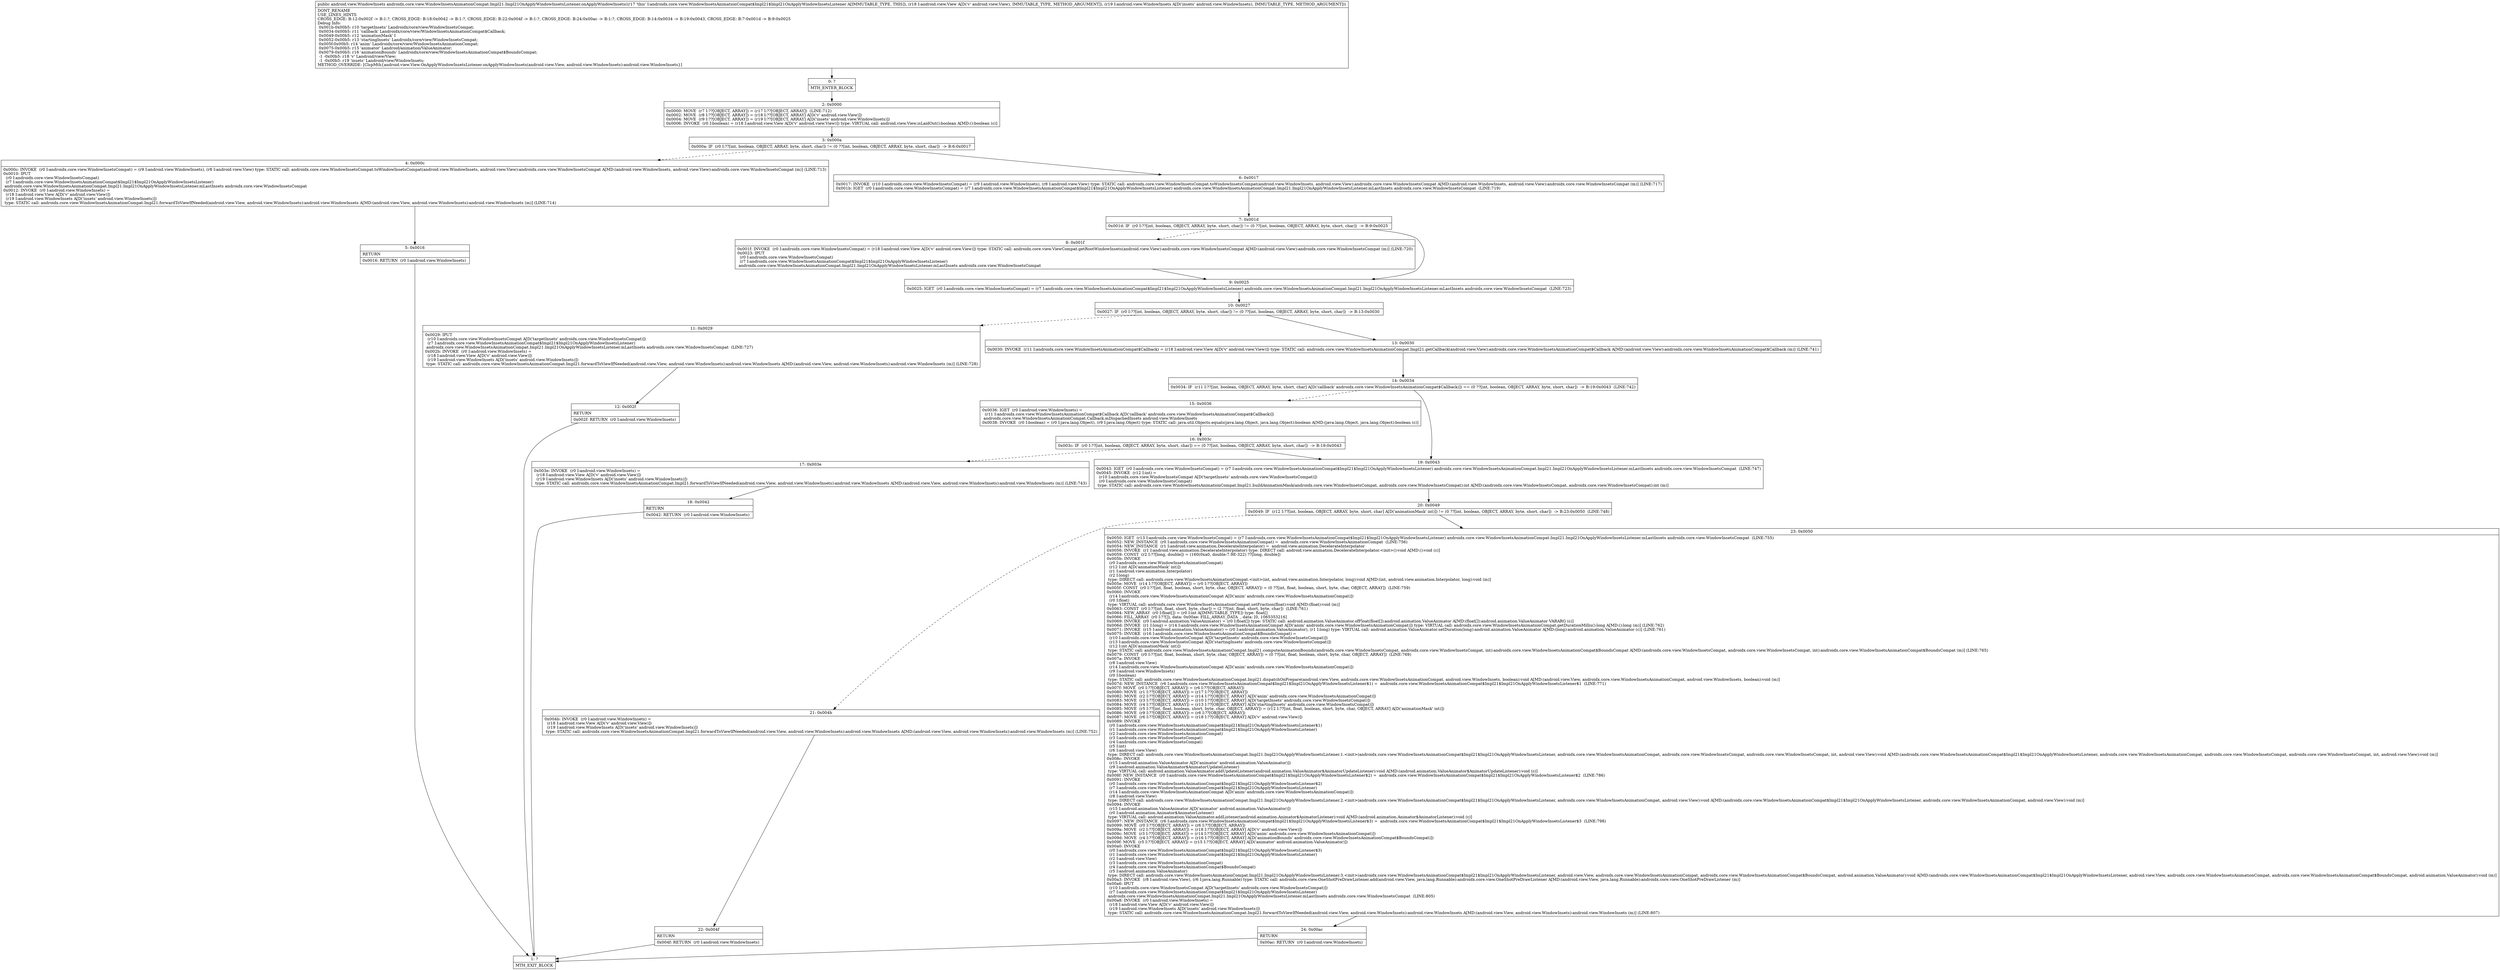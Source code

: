 digraph "CFG forandroidx.core.view.WindowInsetsAnimationCompat.Impl21.Impl21OnApplyWindowInsetsListener.onApplyWindowInsets(Landroid\/view\/View;Landroid\/view\/WindowInsets;)Landroid\/view\/WindowInsets;" {
Node_0 [shape=record,label="{0\:\ ?|MTH_ENTER_BLOCK\l}"];
Node_2 [shape=record,label="{2\:\ 0x0000|0x0000: MOVE  (r7 I:??[OBJECT, ARRAY]) = (r17 I:??[OBJECT, ARRAY])  (LINE:712)\l0x0002: MOVE  (r8 I:??[OBJECT, ARRAY]) = (r18 I:??[OBJECT, ARRAY] A[D('v' android.view.View)]) \l0x0004: MOVE  (r9 I:??[OBJECT, ARRAY]) = (r19 I:??[OBJECT, ARRAY] A[D('insets' android.view.WindowInsets)]) \l0x0006: INVOKE  (r0 I:boolean) = (r18 I:android.view.View A[D('v' android.view.View)]) type: VIRTUAL call: android.view.View.isLaidOut():boolean A[MD:():boolean (c)]\l}"];
Node_3 [shape=record,label="{3\:\ 0x000a|0x000a: IF  (r0 I:??[int, boolean, OBJECT, ARRAY, byte, short, char]) != (0 ??[int, boolean, OBJECT, ARRAY, byte, short, char])  \-\> B:6:0x0017 \l}"];
Node_4 [shape=record,label="{4\:\ 0x000c|0x000c: INVOKE  (r0 I:androidx.core.view.WindowInsetsCompat) = (r9 I:android.view.WindowInsets), (r8 I:android.view.View) type: STATIC call: androidx.core.view.WindowInsetsCompat.toWindowInsetsCompat(android.view.WindowInsets, android.view.View):androidx.core.view.WindowInsetsCompat A[MD:(android.view.WindowInsets, android.view.View):androidx.core.view.WindowInsetsCompat (m)] (LINE:713)\l0x0010: IPUT  \l  (r0 I:androidx.core.view.WindowInsetsCompat)\l  (r7 I:androidx.core.view.WindowInsetsAnimationCompat$Impl21$Impl21OnApplyWindowInsetsListener)\l androidx.core.view.WindowInsetsAnimationCompat.Impl21.Impl21OnApplyWindowInsetsListener.mLastInsets androidx.core.view.WindowInsetsCompat \l0x0012: INVOKE  (r0 I:android.view.WindowInsets) = \l  (r18 I:android.view.View A[D('v' android.view.View)])\l  (r19 I:android.view.WindowInsets A[D('insets' android.view.WindowInsets)])\l type: STATIC call: androidx.core.view.WindowInsetsAnimationCompat.Impl21.forwardToViewIfNeeded(android.view.View, android.view.WindowInsets):android.view.WindowInsets A[MD:(android.view.View, android.view.WindowInsets):android.view.WindowInsets (m)] (LINE:714)\l}"];
Node_5 [shape=record,label="{5\:\ 0x0016|RETURN\l|0x0016: RETURN  (r0 I:android.view.WindowInsets) \l}"];
Node_1 [shape=record,label="{1\:\ ?|MTH_EXIT_BLOCK\l}"];
Node_6 [shape=record,label="{6\:\ 0x0017|0x0017: INVOKE  (r10 I:androidx.core.view.WindowInsetsCompat) = (r9 I:android.view.WindowInsets), (r8 I:android.view.View) type: STATIC call: androidx.core.view.WindowInsetsCompat.toWindowInsetsCompat(android.view.WindowInsets, android.view.View):androidx.core.view.WindowInsetsCompat A[MD:(android.view.WindowInsets, android.view.View):androidx.core.view.WindowInsetsCompat (m)] (LINE:717)\l0x001b: IGET  (r0 I:androidx.core.view.WindowInsetsCompat) = (r7 I:androidx.core.view.WindowInsetsAnimationCompat$Impl21$Impl21OnApplyWindowInsetsListener) androidx.core.view.WindowInsetsAnimationCompat.Impl21.Impl21OnApplyWindowInsetsListener.mLastInsets androidx.core.view.WindowInsetsCompat  (LINE:719)\l}"];
Node_7 [shape=record,label="{7\:\ 0x001d|0x001d: IF  (r0 I:??[int, boolean, OBJECT, ARRAY, byte, short, char]) != (0 ??[int, boolean, OBJECT, ARRAY, byte, short, char])  \-\> B:9:0x0025 \l}"];
Node_8 [shape=record,label="{8\:\ 0x001f|0x001f: INVOKE  (r0 I:androidx.core.view.WindowInsetsCompat) = (r18 I:android.view.View A[D('v' android.view.View)]) type: STATIC call: androidx.core.view.ViewCompat.getRootWindowInsets(android.view.View):androidx.core.view.WindowInsetsCompat A[MD:(android.view.View):androidx.core.view.WindowInsetsCompat (m)] (LINE:720)\l0x0023: IPUT  \l  (r0 I:androidx.core.view.WindowInsetsCompat)\l  (r7 I:androidx.core.view.WindowInsetsAnimationCompat$Impl21$Impl21OnApplyWindowInsetsListener)\l androidx.core.view.WindowInsetsAnimationCompat.Impl21.Impl21OnApplyWindowInsetsListener.mLastInsets androidx.core.view.WindowInsetsCompat \l}"];
Node_9 [shape=record,label="{9\:\ 0x0025|0x0025: IGET  (r0 I:androidx.core.view.WindowInsetsCompat) = (r7 I:androidx.core.view.WindowInsetsAnimationCompat$Impl21$Impl21OnApplyWindowInsetsListener) androidx.core.view.WindowInsetsAnimationCompat.Impl21.Impl21OnApplyWindowInsetsListener.mLastInsets androidx.core.view.WindowInsetsCompat  (LINE:723)\l}"];
Node_10 [shape=record,label="{10\:\ 0x0027|0x0027: IF  (r0 I:??[int, boolean, OBJECT, ARRAY, byte, short, char]) != (0 ??[int, boolean, OBJECT, ARRAY, byte, short, char])  \-\> B:13:0x0030 \l}"];
Node_11 [shape=record,label="{11\:\ 0x0029|0x0029: IPUT  \l  (r10 I:androidx.core.view.WindowInsetsCompat A[D('targetInsets' androidx.core.view.WindowInsetsCompat)])\l  (r7 I:androidx.core.view.WindowInsetsAnimationCompat$Impl21$Impl21OnApplyWindowInsetsListener)\l androidx.core.view.WindowInsetsAnimationCompat.Impl21.Impl21OnApplyWindowInsetsListener.mLastInsets androidx.core.view.WindowInsetsCompat  (LINE:727)\l0x002b: INVOKE  (r0 I:android.view.WindowInsets) = \l  (r18 I:android.view.View A[D('v' android.view.View)])\l  (r19 I:android.view.WindowInsets A[D('insets' android.view.WindowInsets)])\l type: STATIC call: androidx.core.view.WindowInsetsAnimationCompat.Impl21.forwardToViewIfNeeded(android.view.View, android.view.WindowInsets):android.view.WindowInsets A[MD:(android.view.View, android.view.WindowInsets):android.view.WindowInsets (m)] (LINE:728)\l}"];
Node_12 [shape=record,label="{12\:\ 0x002f|RETURN\l|0x002f: RETURN  (r0 I:android.view.WindowInsets) \l}"];
Node_13 [shape=record,label="{13\:\ 0x0030|0x0030: INVOKE  (r11 I:androidx.core.view.WindowInsetsAnimationCompat$Callback) = (r18 I:android.view.View A[D('v' android.view.View)]) type: STATIC call: androidx.core.view.WindowInsetsAnimationCompat.Impl21.getCallback(android.view.View):androidx.core.view.WindowInsetsAnimationCompat$Callback A[MD:(android.view.View):androidx.core.view.WindowInsetsAnimationCompat$Callback (m)] (LINE:741)\l}"];
Node_14 [shape=record,label="{14\:\ 0x0034|0x0034: IF  (r11 I:??[int, boolean, OBJECT, ARRAY, byte, short, char] A[D('callback' androidx.core.view.WindowInsetsAnimationCompat$Callback)]) == (0 ??[int, boolean, OBJECT, ARRAY, byte, short, char])  \-\> B:19:0x0043  (LINE:742)\l}"];
Node_15 [shape=record,label="{15\:\ 0x0036|0x0036: IGET  (r0 I:android.view.WindowInsets) = \l  (r11 I:androidx.core.view.WindowInsetsAnimationCompat$Callback A[D('callback' androidx.core.view.WindowInsetsAnimationCompat$Callback)])\l androidx.core.view.WindowInsetsAnimationCompat.Callback.mDispachedInsets android.view.WindowInsets \l0x0038: INVOKE  (r0 I:boolean) = (r0 I:java.lang.Object), (r9 I:java.lang.Object) type: STATIC call: java.util.Objects.equals(java.lang.Object, java.lang.Object):boolean A[MD:(java.lang.Object, java.lang.Object):boolean (c)]\l}"];
Node_16 [shape=record,label="{16\:\ 0x003c|0x003c: IF  (r0 I:??[int, boolean, OBJECT, ARRAY, byte, short, char]) == (0 ??[int, boolean, OBJECT, ARRAY, byte, short, char])  \-\> B:19:0x0043 \l}"];
Node_17 [shape=record,label="{17\:\ 0x003e|0x003e: INVOKE  (r0 I:android.view.WindowInsets) = \l  (r18 I:android.view.View A[D('v' android.view.View)])\l  (r19 I:android.view.WindowInsets A[D('insets' android.view.WindowInsets)])\l type: STATIC call: androidx.core.view.WindowInsetsAnimationCompat.Impl21.forwardToViewIfNeeded(android.view.View, android.view.WindowInsets):android.view.WindowInsets A[MD:(android.view.View, android.view.WindowInsets):android.view.WindowInsets (m)] (LINE:743)\l}"];
Node_18 [shape=record,label="{18\:\ 0x0042|RETURN\l|0x0042: RETURN  (r0 I:android.view.WindowInsets) \l}"];
Node_19 [shape=record,label="{19\:\ 0x0043|0x0043: IGET  (r0 I:androidx.core.view.WindowInsetsCompat) = (r7 I:androidx.core.view.WindowInsetsAnimationCompat$Impl21$Impl21OnApplyWindowInsetsListener) androidx.core.view.WindowInsetsAnimationCompat.Impl21.Impl21OnApplyWindowInsetsListener.mLastInsets androidx.core.view.WindowInsetsCompat  (LINE:747)\l0x0045: INVOKE  (r12 I:int) = \l  (r10 I:androidx.core.view.WindowInsetsCompat A[D('targetInsets' androidx.core.view.WindowInsetsCompat)])\l  (r0 I:androidx.core.view.WindowInsetsCompat)\l type: STATIC call: androidx.core.view.WindowInsetsAnimationCompat.Impl21.buildAnimationMask(androidx.core.view.WindowInsetsCompat, androidx.core.view.WindowInsetsCompat):int A[MD:(androidx.core.view.WindowInsetsCompat, androidx.core.view.WindowInsetsCompat):int (m)]\l}"];
Node_20 [shape=record,label="{20\:\ 0x0049|0x0049: IF  (r12 I:??[int, boolean, OBJECT, ARRAY, byte, short, char] A[D('animationMask' int)]) != (0 ??[int, boolean, OBJECT, ARRAY, byte, short, char])  \-\> B:23:0x0050  (LINE:748)\l}"];
Node_21 [shape=record,label="{21\:\ 0x004b|0x004b: INVOKE  (r0 I:android.view.WindowInsets) = \l  (r18 I:android.view.View A[D('v' android.view.View)])\l  (r19 I:android.view.WindowInsets A[D('insets' android.view.WindowInsets)])\l type: STATIC call: androidx.core.view.WindowInsetsAnimationCompat.Impl21.forwardToViewIfNeeded(android.view.View, android.view.WindowInsets):android.view.WindowInsets A[MD:(android.view.View, android.view.WindowInsets):android.view.WindowInsets (m)] (LINE:752)\l}"];
Node_22 [shape=record,label="{22\:\ 0x004f|RETURN\l|0x004f: RETURN  (r0 I:android.view.WindowInsets) \l}"];
Node_23 [shape=record,label="{23\:\ 0x0050|0x0050: IGET  (r13 I:androidx.core.view.WindowInsetsCompat) = (r7 I:androidx.core.view.WindowInsetsAnimationCompat$Impl21$Impl21OnApplyWindowInsetsListener) androidx.core.view.WindowInsetsAnimationCompat.Impl21.Impl21OnApplyWindowInsetsListener.mLastInsets androidx.core.view.WindowInsetsCompat  (LINE:755)\l0x0052: NEW_INSTANCE  (r0 I:androidx.core.view.WindowInsetsAnimationCompat) =  androidx.core.view.WindowInsetsAnimationCompat  (LINE:756)\l0x0054: NEW_INSTANCE  (r1 I:android.view.animation.DecelerateInterpolator) =  android.view.animation.DecelerateInterpolator \l0x0056: INVOKE  (r1 I:android.view.animation.DecelerateInterpolator) type: DIRECT call: android.view.animation.DecelerateInterpolator.\<init\>():void A[MD:():void (c)]\l0x0059: CONST  (r2 I:??[long, double]) = (160(0xa0, double:7.9E\-322) ??[long, double]) \l0x005b: INVOKE  \l  (r0 I:androidx.core.view.WindowInsetsAnimationCompat)\l  (r12 I:int A[D('animationMask' int)])\l  (r1 I:android.view.animation.Interpolator)\l  (r2 I:long)\l type: DIRECT call: androidx.core.view.WindowInsetsAnimationCompat.\<init\>(int, android.view.animation.Interpolator, long):void A[MD:(int, android.view.animation.Interpolator, long):void (m)]\l0x005e: MOVE  (r14 I:??[OBJECT, ARRAY]) = (r0 I:??[OBJECT, ARRAY]) \l0x005f: CONST  (r0 I:??[int, float, boolean, short, byte, char, OBJECT, ARRAY]) = (0 ??[int, float, boolean, short, byte, char, OBJECT, ARRAY])  (LINE:759)\l0x0060: INVOKE  \l  (r14 I:androidx.core.view.WindowInsetsAnimationCompat A[D('anim' androidx.core.view.WindowInsetsAnimationCompat)])\l  (r0 I:float)\l type: VIRTUAL call: androidx.core.view.WindowInsetsAnimationCompat.setFraction(float):void A[MD:(float):void (m)]\l0x0063: CONST  (r0 I:??[int, float, short, byte, char]) = (2 ??[int, float, short, byte, char])  (LINE:761)\l0x0064: NEW_ARRAY  (r0 I:float[]) = (r0 I:int A[IMMUTABLE_TYPE]) type: float[] \l0x0066: FILL_ARRAY  (r0 I:??[]), data: 0x00ae: FILL_ARRAY_DATA  , data: [0, 1065353216] \l0x0069: INVOKE  (r0 I:android.animation.ValueAnimator) = (r0 I:float[]) type: STATIC call: android.animation.ValueAnimator.ofFloat(float[]):android.animation.ValueAnimator A[MD:(float[]):android.animation.ValueAnimator VARARG (c)]\l0x006d: INVOKE  (r1 I:long) = (r14 I:androidx.core.view.WindowInsetsAnimationCompat A[D('anim' androidx.core.view.WindowInsetsAnimationCompat)]) type: VIRTUAL call: androidx.core.view.WindowInsetsAnimationCompat.getDurationMillis():long A[MD:():long (m)] (LINE:762)\l0x0071: INVOKE  (r15 I:android.animation.ValueAnimator) = (r0 I:android.animation.ValueAnimator), (r1 I:long) type: VIRTUAL call: android.animation.ValueAnimator.setDuration(long):android.animation.ValueAnimator A[MD:(long):android.animation.ValueAnimator (c)] (LINE:761)\l0x0075: INVOKE  (r16 I:androidx.core.view.WindowInsetsAnimationCompat$BoundsCompat) = \l  (r10 I:androidx.core.view.WindowInsetsCompat A[D('targetInsets' androidx.core.view.WindowInsetsCompat)])\l  (r13 I:androidx.core.view.WindowInsetsCompat A[D('startingInsets' androidx.core.view.WindowInsetsCompat)])\l  (r12 I:int A[D('animationMask' int)])\l type: STATIC call: androidx.core.view.WindowInsetsAnimationCompat.Impl21.computeAnimationBounds(androidx.core.view.WindowInsetsCompat, androidx.core.view.WindowInsetsCompat, int):androidx.core.view.WindowInsetsAnimationCompat$BoundsCompat A[MD:(androidx.core.view.WindowInsetsCompat, androidx.core.view.WindowInsetsCompat, int):androidx.core.view.WindowInsetsAnimationCompat$BoundsCompat (m)] (LINE:765)\l0x0079: CONST  (r0 I:??[int, float, boolean, short, byte, char, OBJECT, ARRAY]) = (0 ??[int, float, boolean, short, byte, char, OBJECT, ARRAY])  (LINE:769)\l0x007a: INVOKE  \l  (r8 I:android.view.View)\l  (r14 I:androidx.core.view.WindowInsetsAnimationCompat A[D('anim' androidx.core.view.WindowInsetsAnimationCompat)])\l  (r9 I:android.view.WindowInsets)\l  (r0 I:boolean)\l type: STATIC call: androidx.core.view.WindowInsetsAnimationCompat.Impl21.dispatchOnPrepare(android.view.View, androidx.core.view.WindowInsetsAnimationCompat, android.view.WindowInsets, boolean):void A[MD:(android.view.View, androidx.core.view.WindowInsetsAnimationCompat, android.view.WindowInsets, boolean):void (m)]\l0x007d: NEW_INSTANCE  (r6 I:androidx.core.view.WindowInsetsAnimationCompat$Impl21$Impl21OnApplyWindowInsetsListener$1) =  androidx.core.view.WindowInsetsAnimationCompat$Impl21$Impl21OnApplyWindowInsetsListener$1  (LINE:771)\l0x007f: MOVE  (r0 I:??[OBJECT, ARRAY]) = (r6 I:??[OBJECT, ARRAY]) \l0x0080: MOVE  (r1 I:??[OBJECT, ARRAY]) = (r17 I:??[OBJECT, ARRAY]) \l0x0082: MOVE  (r2 I:??[OBJECT, ARRAY]) = (r14 I:??[OBJECT, ARRAY] A[D('anim' androidx.core.view.WindowInsetsAnimationCompat)]) \l0x0083: MOVE  (r3 I:??[OBJECT, ARRAY]) = (r10 I:??[OBJECT, ARRAY] A[D('targetInsets' androidx.core.view.WindowInsetsCompat)]) \l0x0084: MOVE  (r4 I:??[OBJECT, ARRAY]) = (r13 I:??[OBJECT, ARRAY] A[D('startingInsets' androidx.core.view.WindowInsetsCompat)]) \l0x0085: MOVE  (r5 I:??[int, float, boolean, short, byte, char, OBJECT, ARRAY]) = (r12 I:??[int, float, boolean, short, byte, char, OBJECT, ARRAY] A[D('animationMask' int)]) \l0x0086: MOVE  (r9 I:??[OBJECT, ARRAY]) = (r6 I:??[OBJECT, ARRAY]) \l0x0087: MOVE  (r6 I:??[OBJECT, ARRAY]) = (r18 I:??[OBJECT, ARRAY] A[D('v' android.view.View)]) \l0x0089: INVOKE  \l  (r0 I:androidx.core.view.WindowInsetsAnimationCompat$Impl21$Impl21OnApplyWindowInsetsListener$1)\l  (r1 I:androidx.core.view.WindowInsetsAnimationCompat$Impl21$Impl21OnApplyWindowInsetsListener)\l  (r2 I:androidx.core.view.WindowInsetsAnimationCompat)\l  (r3 I:androidx.core.view.WindowInsetsCompat)\l  (r4 I:androidx.core.view.WindowInsetsCompat)\l  (r5 I:int)\l  (r6 I:android.view.View)\l type: DIRECT call: androidx.core.view.WindowInsetsAnimationCompat.Impl21.Impl21OnApplyWindowInsetsListener.1.\<init\>(androidx.core.view.WindowInsetsAnimationCompat$Impl21$Impl21OnApplyWindowInsetsListener, androidx.core.view.WindowInsetsAnimationCompat, androidx.core.view.WindowInsetsCompat, androidx.core.view.WindowInsetsCompat, int, android.view.View):void A[MD:(androidx.core.view.WindowInsetsAnimationCompat$Impl21$Impl21OnApplyWindowInsetsListener, androidx.core.view.WindowInsetsAnimationCompat, androidx.core.view.WindowInsetsCompat, androidx.core.view.WindowInsetsCompat, int, android.view.View):void (m)]\l0x008c: INVOKE  \l  (r15 I:android.animation.ValueAnimator A[D('animator' android.animation.ValueAnimator)])\l  (r9 I:android.animation.ValueAnimator$AnimatorUpdateListener)\l type: VIRTUAL call: android.animation.ValueAnimator.addUpdateListener(android.animation.ValueAnimator$AnimatorUpdateListener):void A[MD:(android.animation.ValueAnimator$AnimatorUpdateListener):void (c)]\l0x008f: NEW_INSTANCE  (r0 I:androidx.core.view.WindowInsetsAnimationCompat$Impl21$Impl21OnApplyWindowInsetsListener$2) =  androidx.core.view.WindowInsetsAnimationCompat$Impl21$Impl21OnApplyWindowInsetsListener$2  (LINE:786)\l0x0091: INVOKE  \l  (r0 I:androidx.core.view.WindowInsetsAnimationCompat$Impl21$Impl21OnApplyWindowInsetsListener$2)\l  (r7 I:androidx.core.view.WindowInsetsAnimationCompat$Impl21$Impl21OnApplyWindowInsetsListener)\l  (r14 I:androidx.core.view.WindowInsetsAnimationCompat A[D('anim' androidx.core.view.WindowInsetsAnimationCompat)])\l  (r8 I:android.view.View)\l type: DIRECT call: androidx.core.view.WindowInsetsAnimationCompat.Impl21.Impl21OnApplyWindowInsetsListener.2.\<init\>(androidx.core.view.WindowInsetsAnimationCompat$Impl21$Impl21OnApplyWindowInsetsListener, androidx.core.view.WindowInsetsAnimationCompat, android.view.View):void A[MD:(androidx.core.view.WindowInsetsAnimationCompat$Impl21$Impl21OnApplyWindowInsetsListener, androidx.core.view.WindowInsetsAnimationCompat, android.view.View):void (m)]\l0x0094: INVOKE  \l  (r15 I:android.animation.ValueAnimator A[D('animator' android.animation.ValueAnimator)])\l  (r0 I:android.animation.Animator$AnimatorListener)\l type: VIRTUAL call: android.animation.ValueAnimator.addListener(android.animation.Animator$AnimatorListener):void A[MD:(android.animation.Animator$AnimatorListener):void (c)]\l0x0097: NEW_INSTANCE  (r6 I:androidx.core.view.WindowInsetsAnimationCompat$Impl21$Impl21OnApplyWindowInsetsListener$3) =  androidx.core.view.WindowInsetsAnimationCompat$Impl21$Impl21OnApplyWindowInsetsListener$3  (LINE:798)\l0x0099: MOVE  (r0 I:??[OBJECT, ARRAY]) = (r6 I:??[OBJECT, ARRAY]) \l0x009a: MOVE  (r2 I:??[OBJECT, ARRAY]) = (r18 I:??[OBJECT, ARRAY] A[D('v' android.view.View)]) \l0x009c: MOVE  (r3 I:??[OBJECT, ARRAY]) = (r14 I:??[OBJECT, ARRAY] A[D('anim' androidx.core.view.WindowInsetsAnimationCompat)]) \l0x009d: MOVE  (r4 I:??[OBJECT, ARRAY]) = (r16 I:??[OBJECT, ARRAY] A[D('animationBounds' androidx.core.view.WindowInsetsAnimationCompat$BoundsCompat)]) \l0x009f: MOVE  (r5 I:??[OBJECT, ARRAY]) = (r15 I:??[OBJECT, ARRAY] A[D('animator' android.animation.ValueAnimator)]) \l0x00a0: INVOKE  \l  (r0 I:androidx.core.view.WindowInsetsAnimationCompat$Impl21$Impl21OnApplyWindowInsetsListener$3)\l  (r1 I:androidx.core.view.WindowInsetsAnimationCompat$Impl21$Impl21OnApplyWindowInsetsListener)\l  (r2 I:android.view.View)\l  (r3 I:androidx.core.view.WindowInsetsAnimationCompat)\l  (r4 I:androidx.core.view.WindowInsetsAnimationCompat$BoundsCompat)\l  (r5 I:android.animation.ValueAnimator)\l type: DIRECT call: androidx.core.view.WindowInsetsAnimationCompat.Impl21.Impl21OnApplyWindowInsetsListener.3.\<init\>(androidx.core.view.WindowInsetsAnimationCompat$Impl21$Impl21OnApplyWindowInsetsListener, android.view.View, androidx.core.view.WindowInsetsAnimationCompat, androidx.core.view.WindowInsetsAnimationCompat$BoundsCompat, android.animation.ValueAnimator):void A[MD:(androidx.core.view.WindowInsetsAnimationCompat$Impl21$Impl21OnApplyWindowInsetsListener, android.view.View, androidx.core.view.WindowInsetsAnimationCompat, androidx.core.view.WindowInsetsAnimationCompat$BoundsCompat, android.animation.ValueAnimator):void (m)]\l0x00a3: INVOKE  (r8 I:android.view.View), (r6 I:java.lang.Runnable) type: STATIC call: androidx.core.view.OneShotPreDrawListener.add(android.view.View, java.lang.Runnable):androidx.core.view.OneShotPreDrawListener A[MD:(android.view.View, java.lang.Runnable):androidx.core.view.OneShotPreDrawListener (m)]\l0x00a6: IPUT  \l  (r10 I:androidx.core.view.WindowInsetsCompat A[D('targetInsets' androidx.core.view.WindowInsetsCompat)])\l  (r7 I:androidx.core.view.WindowInsetsAnimationCompat$Impl21$Impl21OnApplyWindowInsetsListener)\l androidx.core.view.WindowInsetsAnimationCompat.Impl21.Impl21OnApplyWindowInsetsListener.mLastInsets androidx.core.view.WindowInsetsCompat  (LINE:805)\l0x00a8: INVOKE  (r0 I:android.view.WindowInsets) = \l  (r18 I:android.view.View A[D('v' android.view.View)])\l  (r19 I:android.view.WindowInsets A[D('insets' android.view.WindowInsets)])\l type: STATIC call: androidx.core.view.WindowInsetsAnimationCompat.Impl21.forwardToViewIfNeeded(android.view.View, android.view.WindowInsets):android.view.WindowInsets A[MD:(android.view.View, android.view.WindowInsets):android.view.WindowInsets (m)] (LINE:807)\l}"];
Node_24 [shape=record,label="{24\:\ 0x00ac|RETURN\l|0x00ac: RETURN  (r0 I:android.view.WindowInsets) \l}"];
MethodNode[shape=record,label="{public android.view.WindowInsets androidx.core.view.WindowInsetsAnimationCompat.Impl21.Impl21OnApplyWindowInsetsListener.onApplyWindowInsets((r17 'this' I:androidx.core.view.WindowInsetsAnimationCompat$Impl21$Impl21OnApplyWindowInsetsListener A[IMMUTABLE_TYPE, THIS]), (r18 I:android.view.View A[D('v' android.view.View), IMMUTABLE_TYPE, METHOD_ARGUMENT]), (r19 I:android.view.WindowInsets A[D('insets' android.view.WindowInsets), IMMUTABLE_TYPE, METHOD_ARGUMENT]))  | DONT_RENAME\lUSE_LINES_HINTS\lCROSS_EDGE: B:12:0x002f \-\> B:1:?, CROSS_EDGE: B:18:0x0042 \-\> B:1:?, CROSS_EDGE: B:22:0x004f \-\> B:1:?, CROSS_EDGE: B:24:0x00ac \-\> B:1:?, CROSS_EDGE: B:14:0x0034 \-\> B:19:0x0043, CROSS_EDGE: B:7:0x001d \-\> B:9:0x0025\lDebug Info:\l  0x001b\-0x00b5: r10 'targetInsets' Landroidx\/core\/view\/WindowInsetsCompat;\l  0x0034\-0x00b5: r11 'callback' Landroidx\/core\/view\/WindowInsetsAnimationCompat$Callback;\l  0x0049\-0x00b5: r12 'animationMask' I\l  0x0052\-0x00b5: r13 'startingInsets' Landroidx\/core\/view\/WindowInsetsCompat;\l  0x005f\-0x00b5: r14 'anim' Landroidx\/core\/view\/WindowInsetsAnimationCompat;\l  0x0075\-0x00b5: r15 'animator' Landroid\/animation\/ValueAnimator;\l  0x0079\-0x00b5: r16 'animationBounds' Landroidx\/core\/view\/WindowInsetsAnimationCompat$BoundsCompat;\l  \-1 \-0x00b5: r18 'v' Landroid\/view\/View;\l  \-1 \-0x00b5: r19 'insets' Landroid\/view\/WindowInsets;\lMETHOD_OVERRIDE: [ClspMth\{android.view.View.OnApplyWindowInsetsListener.onApplyWindowInsets(android.view.View, android.view.WindowInsets):android.view.WindowInsets\}]\l}"];
MethodNode -> Node_0;Node_0 -> Node_2;
Node_2 -> Node_3;
Node_3 -> Node_4[style=dashed];
Node_3 -> Node_6;
Node_4 -> Node_5;
Node_5 -> Node_1;
Node_6 -> Node_7;
Node_7 -> Node_8[style=dashed];
Node_7 -> Node_9;
Node_8 -> Node_9;
Node_9 -> Node_10;
Node_10 -> Node_11[style=dashed];
Node_10 -> Node_13;
Node_11 -> Node_12;
Node_12 -> Node_1;
Node_13 -> Node_14;
Node_14 -> Node_15[style=dashed];
Node_14 -> Node_19;
Node_15 -> Node_16;
Node_16 -> Node_17[style=dashed];
Node_16 -> Node_19;
Node_17 -> Node_18;
Node_18 -> Node_1;
Node_19 -> Node_20;
Node_20 -> Node_21[style=dashed];
Node_20 -> Node_23;
Node_21 -> Node_22;
Node_22 -> Node_1;
Node_23 -> Node_24;
Node_24 -> Node_1;
}

